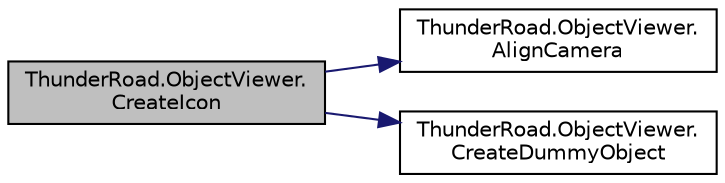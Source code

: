 digraph "ThunderRoad.ObjectViewer.CreateIcon"
{
 // LATEX_PDF_SIZE
  edge [fontname="Helvetica",fontsize="10",labelfontname="Helvetica",labelfontsize="10"];
  node [fontname="Helvetica",fontsize="10",shape=record];
  rankdir="LR";
  Node1 [label="ThunderRoad.ObjectViewer.\lCreateIcon",height=0.2,width=0.4,color="black", fillcolor="grey75", style="filled", fontcolor="black",tooltip="Creates the icon."];
  Node1 -> Node2 [color="midnightblue",fontsize="10",style="solid",fontname="Helvetica"];
  Node2 [label="ThunderRoad.ObjectViewer.\lAlignCamera",height=0.2,width=0.4,color="black", fillcolor="white", style="filled",URL="$class_thunder_road_1_1_object_viewer.html#a330c2583d66810211d702aa7d2ae75e6",tooltip="Aligns the camera."];
  Node1 -> Node3 [color="midnightblue",fontsize="10",style="solid",fontname="Helvetica"];
  Node3 [label="ThunderRoad.ObjectViewer.\lCreateDummyObject",height=0.2,width=0.4,color="black", fillcolor="white", style="filled",URL="$class_thunder_road_1_1_object_viewer.html#afae06c2ec2c8db7350617e48e6732f10",tooltip="Creates the dummy object."];
}
